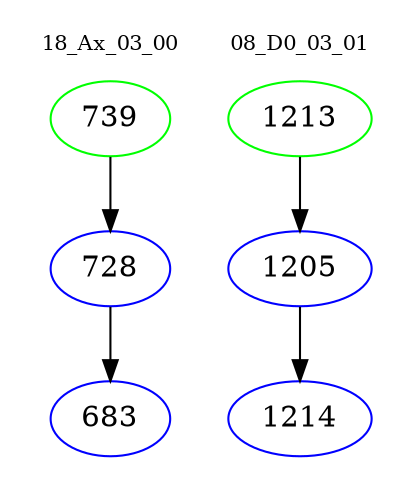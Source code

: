 digraph{
subgraph cluster_0 {
color = white
label = "18_Ax_03_00";
fontsize=10;
T0_739 [label="739", color="green"]
T0_739 -> T0_728 [color="black"]
T0_728 [label="728", color="blue"]
T0_728 -> T0_683 [color="black"]
T0_683 [label="683", color="blue"]
}
subgraph cluster_1 {
color = white
label = "08_D0_03_01";
fontsize=10;
T1_1213 [label="1213", color="green"]
T1_1213 -> T1_1205 [color="black"]
T1_1205 [label="1205", color="blue"]
T1_1205 -> T1_1214 [color="black"]
T1_1214 [label="1214", color="blue"]
}
}
